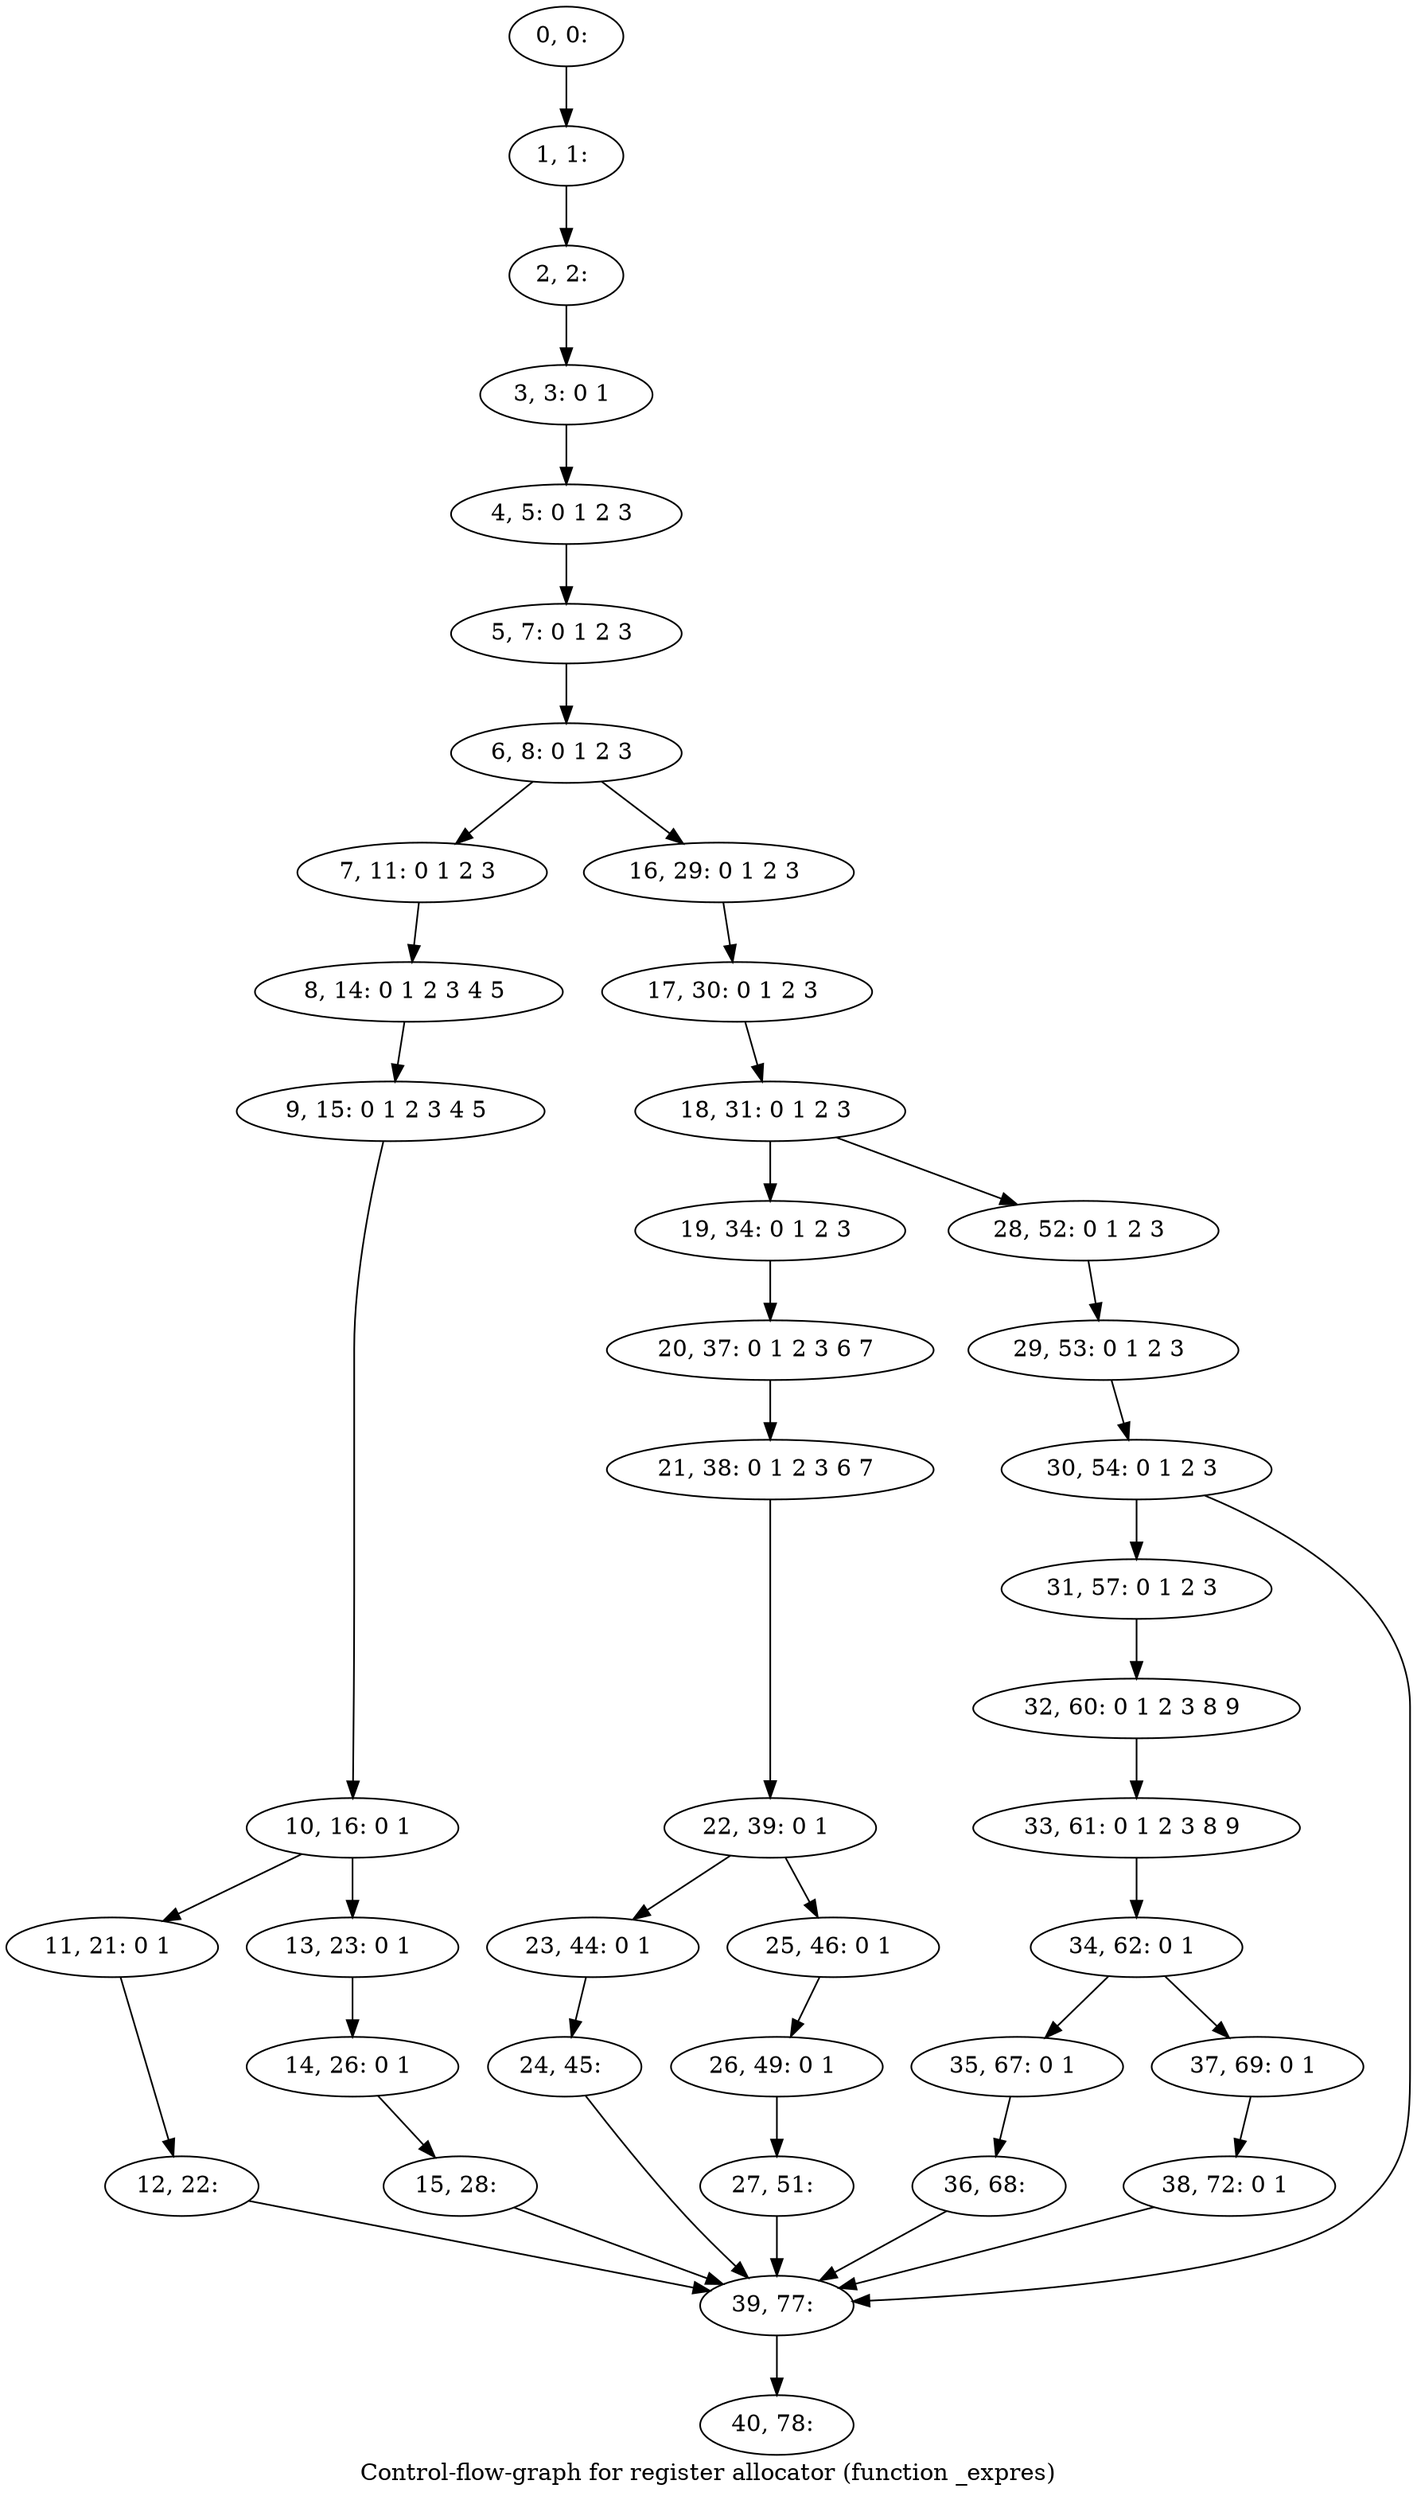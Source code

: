 digraph G {
graph [label="Control-flow-graph for register allocator (function _expres)"]
0[label="0, 0: "];
1[label="1, 1: "];
2[label="2, 2: "];
3[label="3, 3: 0 1 "];
4[label="4, 5: 0 1 2 3 "];
5[label="5, 7: 0 1 2 3 "];
6[label="6, 8: 0 1 2 3 "];
7[label="7, 11: 0 1 2 3 "];
8[label="8, 14: 0 1 2 3 4 5 "];
9[label="9, 15: 0 1 2 3 4 5 "];
10[label="10, 16: 0 1 "];
11[label="11, 21: 0 1 "];
12[label="12, 22: "];
13[label="13, 23: 0 1 "];
14[label="14, 26: 0 1 "];
15[label="15, 28: "];
16[label="16, 29: 0 1 2 3 "];
17[label="17, 30: 0 1 2 3 "];
18[label="18, 31: 0 1 2 3 "];
19[label="19, 34: 0 1 2 3 "];
20[label="20, 37: 0 1 2 3 6 7 "];
21[label="21, 38: 0 1 2 3 6 7 "];
22[label="22, 39: 0 1 "];
23[label="23, 44: 0 1 "];
24[label="24, 45: "];
25[label="25, 46: 0 1 "];
26[label="26, 49: 0 1 "];
27[label="27, 51: "];
28[label="28, 52: 0 1 2 3 "];
29[label="29, 53: 0 1 2 3 "];
30[label="30, 54: 0 1 2 3 "];
31[label="31, 57: 0 1 2 3 "];
32[label="32, 60: 0 1 2 3 8 9 "];
33[label="33, 61: 0 1 2 3 8 9 "];
34[label="34, 62: 0 1 "];
35[label="35, 67: 0 1 "];
36[label="36, 68: "];
37[label="37, 69: 0 1 "];
38[label="38, 72: 0 1 "];
39[label="39, 77: "];
40[label="40, 78: "];
0->1 ;
1->2 ;
2->3 ;
3->4 ;
4->5 ;
5->6 ;
6->7 ;
6->16 ;
7->8 ;
8->9 ;
9->10 ;
10->11 ;
10->13 ;
11->12 ;
12->39 ;
13->14 ;
14->15 ;
15->39 ;
16->17 ;
17->18 ;
18->19 ;
18->28 ;
19->20 ;
20->21 ;
21->22 ;
22->23 ;
22->25 ;
23->24 ;
24->39 ;
25->26 ;
26->27 ;
27->39 ;
28->29 ;
29->30 ;
30->31 ;
30->39 ;
31->32 ;
32->33 ;
33->34 ;
34->35 ;
34->37 ;
35->36 ;
36->39 ;
37->38 ;
38->39 ;
39->40 ;
}

